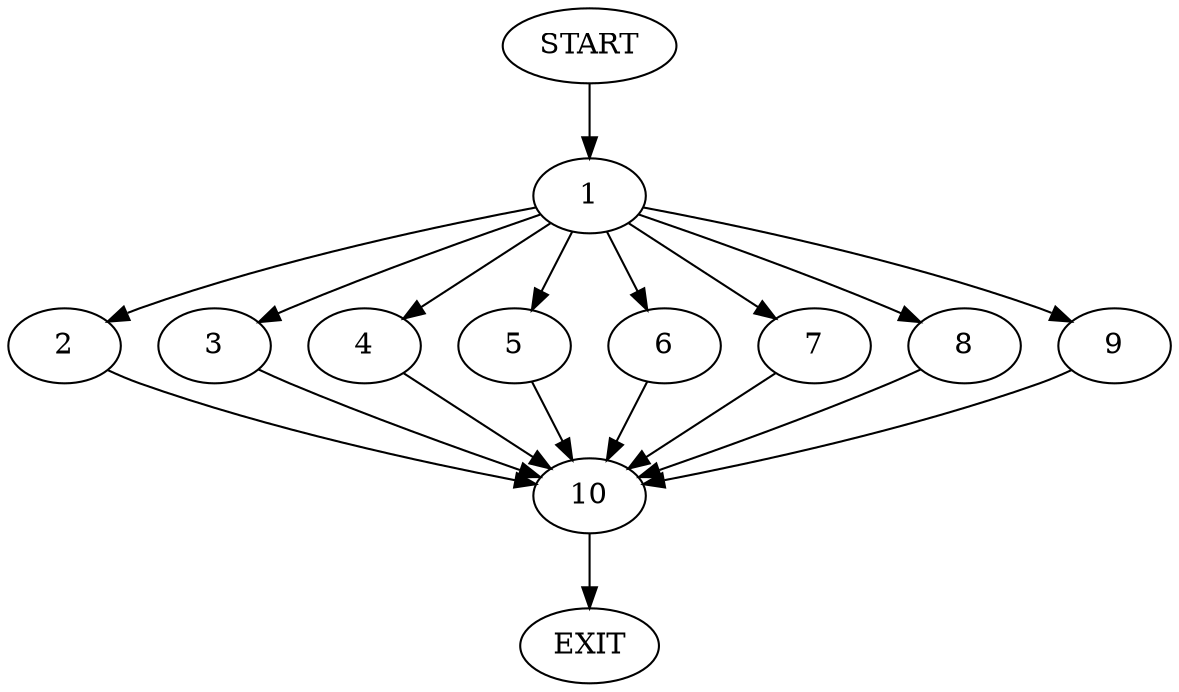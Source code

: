 digraph {
0 [label="START"]
11 [label="EXIT"]
0 -> 1
1 -> 2
1 -> 3
1 -> 4
1 -> 5
1 -> 6
1 -> 7
1 -> 8
1 -> 9
2 -> 10
6 -> 10
4 -> 10
5 -> 10
7 -> 10
8 -> 10
9 -> 10
3 -> 10
10 -> 11
}
